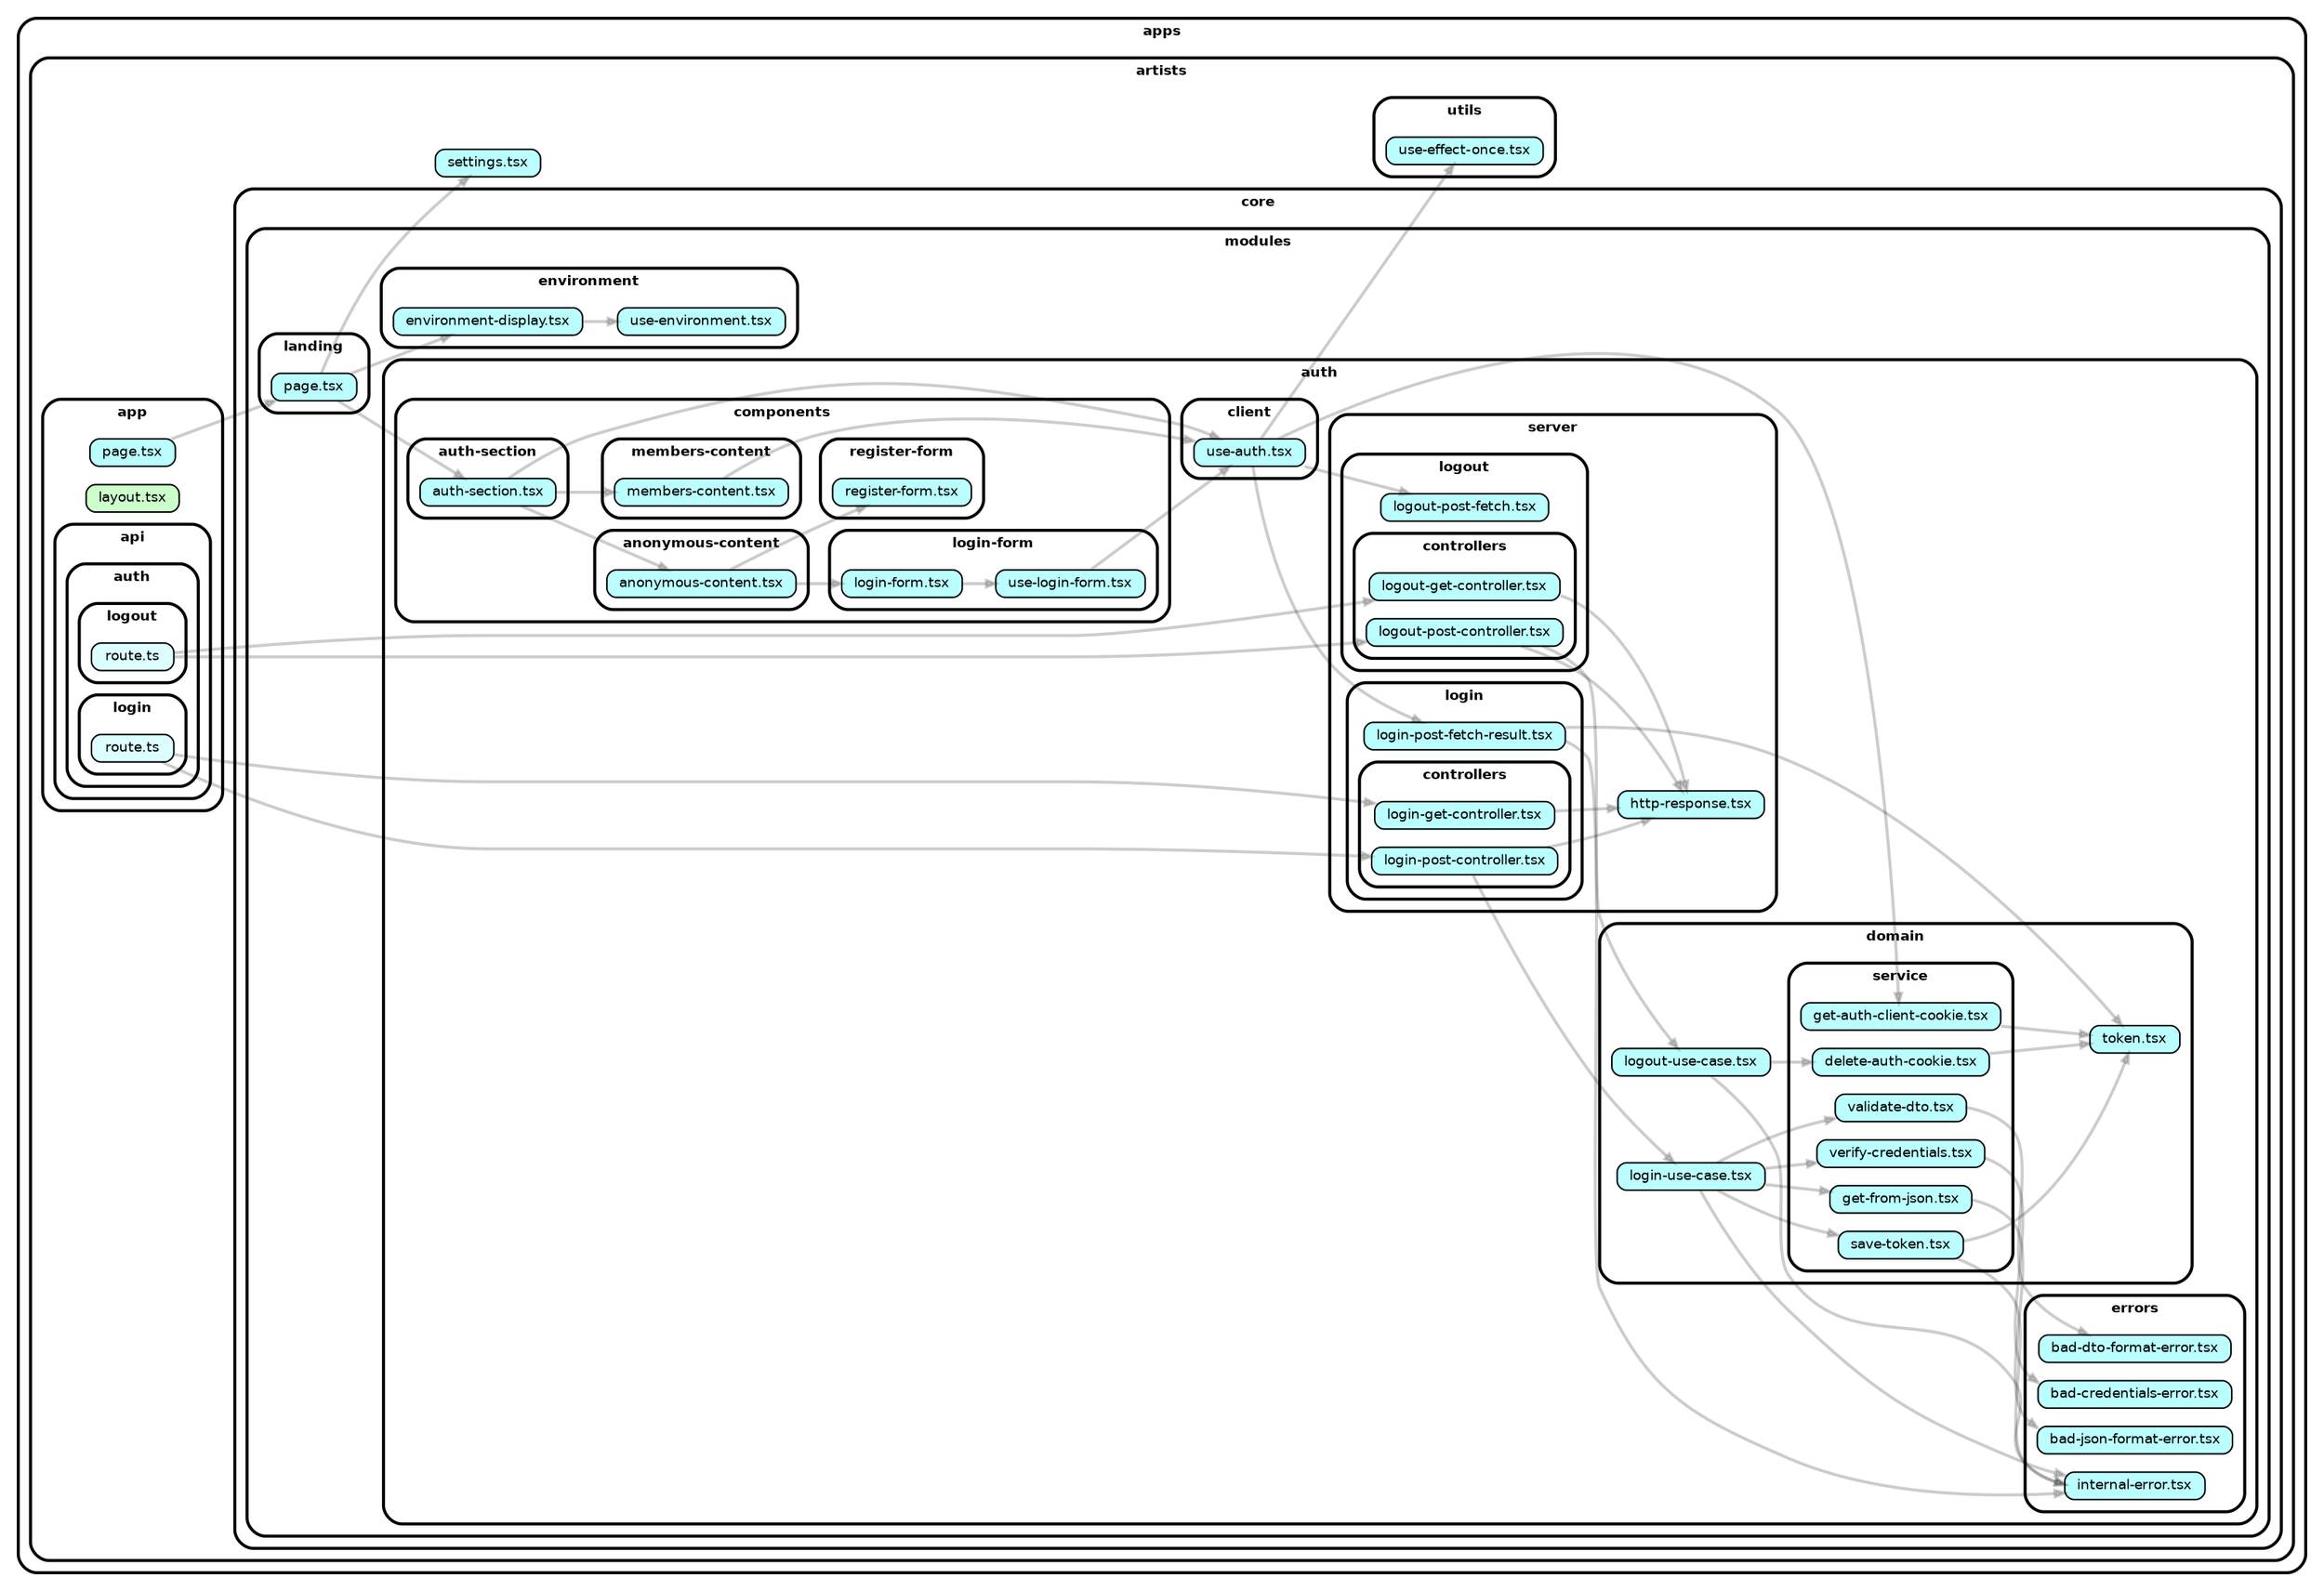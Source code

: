 strict digraph "dependency-cruiser output"{
    rankdir="LR" splines="true" overlap="false" nodesep="0.16" ranksep="0.18" fontname="Helvetica-bold" fontsize="9" style="rounded,bold,filled" fillcolor="#ffffff" compound="true"
    node [shape="box" style="rounded, filled" height="0.2" color="black" fillcolor="#ffffcc" fontcolor="black" fontname="Helvetica" fontsize="9"]
    edge [arrowhead="normal" arrowsize="0.6" penwidth="2.0" color="#00000033" fontname="Helvetica" fontsize="9"]

    subgraph "cluster_apps" {label="apps" subgraph "cluster_apps/artists" {label="artists" subgraph "cluster_apps/artists/app" {label="app" subgraph "cluster_apps/artists/app/api" {label="api" subgraph "cluster_apps/artists/app/api/auth" {label="auth" subgraph "cluster_apps/artists/app/api/auth/login" {label="login" "apps/artists/app/api/auth/login/route.ts" [label=<route.ts> tooltip="route.ts" URL="apps/artists/app/api/auth/login/route.ts" fillcolor="#ddfeff"] } } } } } }
    "apps/artists/app/api/auth/login/route.ts" -> "apps/artists/core/modules/auth/server/login/controllers/login-get-controller.tsx"
    "apps/artists/app/api/auth/login/route.ts" -> "apps/artists/core/modules/auth/server/login/controllers/login-post-controller.tsx"
    subgraph "cluster_apps" {label="apps" subgraph "cluster_apps/artists" {label="artists" subgraph "cluster_apps/artists/app" {label="app" subgraph "cluster_apps/artists/app/api" {label="api" subgraph "cluster_apps/artists/app/api/auth" {label="auth" subgraph "cluster_apps/artists/app/api/auth/logout" {label="logout" "apps/artists/app/api/auth/logout/route.ts" [label=<route.ts> tooltip="route.ts" URL="apps/artists/app/api/auth/logout/route.ts" fillcolor="#ddfeff"] } } } } } }
    "apps/artists/app/api/auth/logout/route.ts" -> "apps/artists/core/modules/auth/server/logout/controllers/logout-get-controller.tsx"
    "apps/artists/app/api/auth/logout/route.ts" -> "apps/artists/core/modules/auth/server/logout/controllers/logout-post-controller.tsx"
    subgraph "cluster_apps" {label="apps" subgraph "cluster_apps/artists" {label="artists" subgraph "cluster_apps/artists/app" {label="app" "apps/artists/app/layout.tsx" [label=<layout.tsx> tooltip="layout.tsx" URL="apps/artists/app/layout.tsx" fillcolor="#ccffcc"] } } }
    subgraph "cluster_apps" {label="apps" subgraph "cluster_apps/artists" {label="artists" subgraph "cluster_apps/artists/app" {label="app" "apps/artists/app/page.tsx" [label=<page.tsx> tooltip="page.tsx" URL="apps/artists/app/page.tsx" fillcolor="#bbfeff"] } } }
    "apps/artists/app/page.tsx" -> "apps/artists/core/modules/landing/page.tsx"
    subgraph "cluster_apps" {label="apps" subgraph "cluster_apps/artists" {label="artists" subgraph "cluster_apps/artists/core" {label="core" subgraph "cluster_apps/artists/core/modules" {label="modules" subgraph "cluster_apps/artists/core/modules/auth" {label="auth" subgraph "cluster_apps/artists/core/modules/auth/client" {label="client" "apps/artists/core/modules/auth/client/use-auth.tsx" [label=<use-auth.tsx> tooltip="use-auth.tsx" URL="apps/artists/core/modules/auth/client/use-auth.tsx" fillcolor="#bbfeff"] } } } } } }
    "apps/artists/core/modules/auth/client/use-auth.tsx" -> "apps/artists/utils/use-effect-once.tsx"
    "apps/artists/core/modules/auth/client/use-auth.tsx" -> "apps/artists/core/modules/auth/domain/service/get-auth-client-cookie.tsx"
    "apps/artists/core/modules/auth/client/use-auth.tsx" -> "apps/artists/core/modules/auth/server/login/login-post-fetch-result.tsx"
    "apps/artists/core/modules/auth/client/use-auth.tsx" -> "apps/artists/core/modules/auth/server/logout/logout-post-fetch.tsx"
    subgraph "cluster_apps" {label="apps" subgraph "cluster_apps/artists" {label="artists" subgraph "cluster_apps/artists/core" {label="core" subgraph "cluster_apps/artists/core/modules" {label="modules" subgraph "cluster_apps/artists/core/modules/auth" {label="auth" subgraph "cluster_apps/artists/core/modules/auth/components" {label="components" subgraph "cluster_apps/artists/core/modules/auth/components/anonymous-content" {label="anonymous-content" "apps/artists/core/modules/auth/components/anonymous-content/anonymous-content.tsx" [label=<anonymous-content.tsx> tooltip="anonymous-content.tsx" URL="apps/artists/core/modules/auth/components/anonymous-content/anonymous-content.tsx" fillcolor="#bbfeff"] } } } } } } }
    "apps/artists/core/modules/auth/components/anonymous-content/anonymous-content.tsx" -> "apps/artists/core/modules/auth/components/login-form/login-form.tsx"
    "apps/artists/core/modules/auth/components/anonymous-content/anonymous-content.tsx" -> "apps/artists/core/modules/auth/components/register-form/register-form.tsx"
    subgraph "cluster_apps" {label="apps" subgraph "cluster_apps/artists" {label="artists" subgraph "cluster_apps/artists/core" {label="core" subgraph "cluster_apps/artists/core/modules" {label="modules" subgraph "cluster_apps/artists/core/modules/auth" {label="auth" subgraph "cluster_apps/artists/core/modules/auth/components" {label="components" subgraph "cluster_apps/artists/core/modules/auth/components/auth-section" {label="auth-section" "apps/artists/core/modules/auth/components/auth-section/auth-section.tsx" [label=<auth-section.tsx> tooltip="auth-section.tsx" URL="apps/artists/core/modules/auth/components/auth-section/auth-section.tsx" fillcolor="#bbfeff"] } } } } } } }
    "apps/artists/core/modules/auth/components/auth-section/auth-section.tsx" -> "apps/artists/core/modules/auth/client/use-auth.tsx"
    "apps/artists/core/modules/auth/components/auth-section/auth-section.tsx" -> "apps/artists/core/modules/auth/components/anonymous-content/anonymous-content.tsx"
    "apps/artists/core/modules/auth/components/auth-section/auth-section.tsx" -> "apps/artists/core/modules/auth/components/members-content/members-content.tsx"
    subgraph "cluster_apps" {label="apps" subgraph "cluster_apps/artists" {label="artists" subgraph "cluster_apps/artists/core" {label="core" subgraph "cluster_apps/artists/core/modules" {label="modules" subgraph "cluster_apps/artists/core/modules/auth" {label="auth" subgraph "cluster_apps/artists/core/modules/auth/components" {label="components" subgraph "cluster_apps/artists/core/modules/auth/components/login-form" {label="login-form" "apps/artists/core/modules/auth/components/login-form/login-form.tsx" [label=<login-form.tsx> tooltip="login-form.tsx" URL="apps/artists/core/modules/auth/components/login-form/login-form.tsx" fillcolor="#bbfeff"] } } } } } } }
    "apps/artists/core/modules/auth/components/login-form/login-form.tsx" -> "apps/artists/core/modules/auth/components/login-form/use-login-form.tsx"
    subgraph "cluster_apps" {label="apps" subgraph "cluster_apps/artists" {label="artists" subgraph "cluster_apps/artists/core" {label="core" subgraph "cluster_apps/artists/core/modules" {label="modules" subgraph "cluster_apps/artists/core/modules/auth" {label="auth" subgraph "cluster_apps/artists/core/modules/auth/components" {label="components" subgraph "cluster_apps/artists/core/modules/auth/components/login-form" {label="login-form" "apps/artists/core/modules/auth/components/login-form/use-login-form.tsx" [label=<use-login-form.tsx> tooltip="use-login-form.tsx" URL="apps/artists/core/modules/auth/components/login-form/use-login-form.tsx" fillcolor="#bbfeff"] } } } } } } }
    "apps/artists/core/modules/auth/components/login-form/use-login-form.tsx" -> "apps/artists/core/modules/auth/client/use-auth.tsx"
    subgraph "cluster_apps" {label="apps" subgraph "cluster_apps/artists" {label="artists" subgraph "cluster_apps/artists/core" {label="core" subgraph "cluster_apps/artists/core/modules" {label="modules" subgraph "cluster_apps/artists/core/modules/auth" {label="auth" subgraph "cluster_apps/artists/core/modules/auth/components" {label="components" subgraph "cluster_apps/artists/core/modules/auth/components/members-content" {label="members-content" "apps/artists/core/modules/auth/components/members-content/members-content.tsx" [label=<members-content.tsx> tooltip="members-content.tsx" URL="apps/artists/core/modules/auth/components/members-content/members-content.tsx" fillcolor="#bbfeff"] } } } } } } }
    "apps/artists/core/modules/auth/components/members-content/members-content.tsx" -> "apps/artists/core/modules/auth/client/use-auth.tsx"
    subgraph "cluster_apps" {label="apps" subgraph "cluster_apps/artists" {label="artists" subgraph "cluster_apps/artists/core" {label="core" subgraph "cluster_apps/artists/core/modules" {label="modules" subgraph "cluster_apps/artists/core/modules/auth" {label="auth" subgraph "cluster_apps/artists/core/modules/auth/components" {label="components" subgraph "cluster_apps/artists/core/modules/auth/components/register-form" {label="register-form" "apps/artists/core/modules/auth/components/register-form/register-form.tsx" [label=<register-form.tsx> tooltip="register-form.tsx" URL="apps/artists/core/modules/auth/components/register-form/register-form.tsx" fillcolor="#bbfeff"] } } } } } } }
    subgraph "cluster_apps" {label="apps" subgraph "cluster_apps/artists" {label="artists" subgraph "cluster_apps/artists/core" {label="core" subgraph "cluster_apps/artists/core/modules" {label="modules" subgraph "cluster_apps/artists/core/modules/auth" {label="auth" subgraph "cluster_apps/artists/core/modules/auth/domain" {label="domain" "apps/artists/core/modules/auth/domain/login-use-case.tsx" [label=<login-use-case.tsx> tooltip="login-use-case.tsx" URL="apps/artists/core/modules/auth/domain/login-use-case.tsx" fillcolor="#bbfeff"] } } } } } }
    "apps/artists/core/modules/auth/domain/login-use-case.tsx" -> "apps/artists/core/modules/auth/errors/internal-error.tsx"
    "apps/artists/core/modules/auth/domain/login-use-case.tsx" -> "apps/artists/core/modules/auth/domain/service/get-from-json.tsx"
    "apps/artists/core/modules/auth/domain/login-use-case.tsx" -> "apps/artists/core/modules/auth/domain/service/save-token.tsx"
    "apps/artists/core/modules/auth/domain/login-use-case.tsx" -> "apps/artists/core/modules/auth/domain/service/validate-dto.tsx"
    "apps/artists/core/modules/auth/domain/login-use-case.tsx" -> "apps/artists/core/modules/auth/domain/service/verify-credentials.tsx"
    subgraph "cluster_apps" {label="apps" subgraph "cluster_apps/artists" {label="artists" subgraph "cluster_apps/artists/core" {label="core" subgraph "cluster_apps/artists/core/modules" {label="modules" subgraph "cluster_apps/artists/core/modules/auth" {label="auth" subgraph "cluster_apps/artists/core/modules/auth/domain" {label="domain" "apps/artists/core/modules/auth/domain/logout-use-case.tsx" [label=<logout-use-case.tsx> tooltip="logout-use-case.tsx" URL="apps/artists/core/modules/auth/domain/logout-use-case.tsx" fillcolor="#bbfeff"] } } } } } }
    "apps/artists/core/modules/auth/domain/logout-use-case.tsx" -> "apps/artists/core/modules/auth/errors/internal-error.tsx"
    "apps/artists/core/modules/auth/domain/logout-use-case.tsx" -> "apps/artists/core/modules/auth/domain/service/delete-auth-cookie.tsx"
    subgraph "cluster_apps" {label="apps" subgraph "cluster_apps/artists" {label="artists" subgraph "cluster_apps/artists/core" {label="core" subgraph "cluster_apps/artists/core/modules" {label="modules" subgraph "cluster_apps/artists/core/modules/auth" {label="auth" subgraph "cluster_apps/artists/core/modules/auth/domain" {label="domain" subgraph "cluster_apps/artists/core/modules/auth/domain/service" {label="service" "apps/artists/core/modules/auth/domain/service/delete-auth-cookie.tsx" [label=<delete-auth-cookie.tsx> tooltip="delete-auth-cookie.tsx" URL="apps/artists/core/modules/auth/domain/service/delete-auth-cookie.tsx" fillcolor="#bbfeff"] } } } } } } }
    "apps/artists/core/modules/auth/domain/service/delete-auth-cookie.tsx" -> "apps/artists/core/modules/auth/domain/token.tsx"
    subgraph "cluster_apps" {label="apps" subgraph "cluster_apps/artists" {label="artists" subgraph "cluster_apps/artists/core" {label="core" subgraph "cluster_apps/artists/core/modules" {label="modules" subgraph "cluster_apps/artists/core/modules/auth" {label="auth" subgraph "cluster_apps/artists/core/modules/auth/domain" {label="domain" subgraph "cluster_apps/artists/core/modules/auth/domain/service" {label="service" "apps/artists/core/modules/auth/domain/service/get-auth-client-cookie.tsx" [label=<get-auth-client-cookie.tsx> tooltip="get-auth-client-cookie.tsx" URL="apps/artists/core/modules/auth/domain/service/get-auth-client-cookie.tsx" fillcolor="#bbfeff"] } } } } } } }
    "apps/artists/core/modules/auth/domain/service/get-auth-client-cookie.tsx" -> "apps/artists/core/modules/auth/domain/token.tsx"
    subgraph "cluster_apps" {label="apps" subgraph "cluster_apps/artists" {label="artists" subgraph "cluster_apps/artists/core" {label="core" subgraph "cluster_apps/artists/core/modules" {label="modules" subgraph "cluster_apps/artists/core/modules/auth" {label="auth" subgraph "cluster_apps/artists/core/modules/auth/domain" {label="domain" subgraph "cluster_apps/artists/core/modules/auth/domain/service" {label="service" "apps/artists/core/modules/auth/domain/service/get-from-json.tsx" [label=<get-from-json.tsx> tooltip="get-from-json.tsx" URL="apps/artists/core/modules/auth/domain/service/get-from-json.tsx" fillcolor="#bbfeff"] } } } } } } }
    "apps/artists/core/modules/auth/domain/service/get-from-json.tsx" -> "apps/artists/core/modules/auth/errors/bad-json-format-error.tsx"
    subgraph "cluster_apps" {label="apps" subgraph "cluster_apps/artists" {label="artists" subgraph "cluster_apps/artists/core" {label="core" subgraph "cluster_apps/artists/core/modules" {label="modules" subgraph "cluster_apps/artists/core/modules/auth" {label="auth" subgraph "cluster_apps/artists/core/modules/auth/domain" {label="domain" subgraph "cluster_apps/artists/core/modules/auth/domain/service" {label="service" "apps/artists/core/modules/auth/domain/service/save-token.tsx" [label=<save-token.tsx> tooltip="save-token.tsx" URL="apps/artists/core/modules/auth/domain/service/save-token.tsx" fillcolor="#bbfeff"] } } } } } } }
    "apps/artists/core/modules/auth/domain/service/save-token.tsx" -> "apps/artists/core/modules/auth/errors/internal-error.tsx"
    "apps/artists/core/modules/auth/domain/service/save-token.tsx" -> "apps/artists/core/modules/auth/domain/token.tsx"
    subgraph "cluster_apps" {label="apps" subgraph "cluster_apps/artists" {label="artists" subgraph "cluster_apps/artists/core" {label="core" subgraph "cluster_apps/artists/core/modules" {label="modules" subgraph "cluster_apps/artists/core/modules/auth" {label="auth" subgraph "cluster_apps/artists/core/modules/auth/domain" {label="domain" subgraph "cluster_apps/artists/core/modules/auth/domain/service" {label="service" "apps/artists/core/modules/auth/domain/service/validate-dto.tsx" [label=<validate-dto.tsx> tooltip="validate-dto.tsx" URL="apps/artists/core/modules/auth/domain/service/validate-dto.tsx" fillcolor="#bbfeff"] } } } } } } }
    "apps/artists/core/modules/auth/domain/service/validate-dto.tsx" -> "apps/artists/core/modules/auth/errors/bad-dto-format-error.tsx"
    subgraph "cluster_apps" {label="apps" subgraph "cluster_apps/artists" {label="artists" subgraph "cluster_apps/artists/core" {label="core" subgraph "cluster_apps/artists/core/modules" {label="modules" subgraph "cluster_apps/artists/core/modules/auth" {label="auth" subgraph "cluster_apps/artists/core/modules/auth/domain" {label="domain" subgraph "cluster_apps/artists/core/modules/auth/domain/service" {label="service" "apps/artists/core/modules/auth/domain/service/verify-credentials.tsx" [label=<verify-credentials.tsx> tooltip="verify-credentials.tsx" URL="apps/artists/core/modules/auth/domain/service/verify-credentials.tsx" fillcolor="#bbfeff"] } } } } } } }
    "apps/artists/core/modules/auth/domain/service/verify-credentials.tsx" -> "apps/artists/core/modules/auth/errors/bad-credentials-error.tsx"
    subgraph "cluster_apps" {label="apps" subgraph "cluster_apps/artists" {label="artists" subgraph "cluster_apps/artists/core" {label="core" subgraph "cluster_apps/artists/core/modules" {label="modules" subgraph "cluster_apps/artists/core/modules/auth" {label="auth" subgraph "cluster_apps/artists/core/modules/auth/domain" {label="domain" "apps/artists/core/modules/auth/domain/token.tsx" [label=<token.tsx> tooltip="token.tsx" URL="apps/artists/core/modules/auth/domain/token.tsx" fillcolor="#bbfeff"] } } } } } }
    subgraph "cluster_apps" {label="apps" subgraph "cluster_apps/artists" {label="artists" subgraph "cluster_apps/artists/core" {label="core" subgraph "cluster_apps/artists/core/modules" {label="modules" subgraph "cluster_apps/artists/core/modules/auth" {label="auth" subgraph "cluster_apps/artists/core/modules/auth/errors" {label="errors" "apps/artists/core/modules/auth/errors/bad-credentials-error.tsx" [label=<bad-credentials-error.tsx> tooltip="bad-credentials-error.tsx" URL="apps/artists/core/modules/auth/errors/bad-credentials-error.tsx" fillcolor="#bbfeff"] } } } } } }
    subgraph "cluster_apps" {label="apps" subgraph "cluster_apps/artists" {label="artists" subgraph "cluster_apps/artists/core" {label="core" subgraph "cluster_apps/artists/core/modules" {label="modules" subgraph "cluster_apps/artists/core/modules/auth" {label="auth" subgraph "cluster_apps/artists/core/modules/auth/errors" {label="errors" "apps/artists/core/modules/auth/errors/bad-dto-format-error.tsx" [label=<bad-dto-format-error.tsx> tooltip="bad-dto-format-error.tsx" URL="apps/artists/core/modules/auth/errors/bad-dto-format-error.tsx" fillcolor="#bbfeff"] } } } } } }
    subgraph "cluster_apps" {label="apps" subgraph "cluster_apps/artists" {label="artists" subgraph "cluster_apps/artists/core" {label="core" subgraph "cluster_apps/artists/core/modules" {label="modules" subgraph "cluster_apps/artists/core/modules/auth" {label="auth" subgraph "cluster_apps/artists/core/modules/auth/errors" {label="errors" "apps/artists/core/modules/auth/errors/bad-json-format-error.tsx" [label=<bad-json-format-error.tsx> tooltip="bad-json-format-error.tsx" URL="apps/artists/core/modules/auth/errors/bad-json-format-error.tsx" fillcolor="#bbfeff"] } } } } } }
    subgraph "cluster_apps" {label="apps" subgraph "cluster_apps/artists" {label="artists" subgraph "cluster_apps/artists/core" {label="core" subgraph "cluster_apps/artists/core/modules" {label="modules" subgraph "cluster_apps/artists/core/modules/auth" {label="auth" subgraph "cluster_apps/artists/core/modules/auth/errors" {label="errors" "apps/artists/core/modules/auth/errors/internal-error.tsx" [label=<internal-error.tsx> tooltip="internal-error.tsx" URL="apps/artists/core/modules/auth/errors/internal-error.tsx" fillcolor="#bbfeff"] } } } } } }
    subgraph "cluster_apps" {label="apps" subgraph "cluster_apps/artists" {label="artists" subgraph "cluster_apps/artists/core" {label="core" subgraph "cluster_apps/artists/core/modules" {label="modules" subgraph "cluster_apps/artists/core/modules/auth" {label="auth" subgraph "cluster_apps/artists/core/modules/auth/server" {label="server" "apps/artists/core/modules/auth/server/http-response.tsx" [label=<http-response.tsx> tooltip="http-response.tsx" URL="apps/artists/core/modules/auth/server/http-response.tsx" fillcolor="#bbfeff"] } } } } } }
    subgraph "cluster_apps" {label="apps" subgraph "cluster_apps/artists" {label="artists" subgraph "cluster_apps/artists/core" {label="core" subgraph "cluster_apps/artists/core/modules" {label="modules" subgraph "cluster_apps/artists/core/modules/auth" {label="auth" subgraph "cluster_apps/artists/core/modules/auth/server" {label="server" subgraph "cluster_apps/artists/core/modules/auth/server/login" {label="login" subgraph "cluster_apps/artists/core/modules/auth/server/login/controllers" {label="controllers" "apps/artists/core/modules/auth/server/login/controllers/login-get-controller.tsx" [label=<login-get-controller.tsx> tooltip="login-get-controller.tsx" URL="apps/artists/core/modules/auth/server/login/controllers/login-get-controller.tsx" fillcolor="#bbfeff"] } } } } } } } }
    "apps/artists/core/modules/auth/server/login/controllers/login-get-controller.tsx" -> "apps/artists/core/modules/auth/server/http-response.tsx"
    subgraph "cluster_apps" {label="apps" subgraph "cluster_apps/artists" {label="artists" subgraph "cluster_apps/artists/core" {label="core" subgraph "cluster_apps/artists/core/modules" {label="modules" subgraph "cluster_apps/artists/core/modules/auth" {label="auth" subgraph "cluster_apps/artists/core/modules/auth/server" {label="server" subgraph "cluster_apps/artists/core/modules/auth/server/login" {label="login" subgraph "cluster_apps/artists/core/modules/auth/server/login/controllers" {label="controllers" "apps/artists/core/modules/auth/server/login/controllers/login-post-controller.tsx" [label=<login-post-controller.tsx> tooltip="login-post-controller.tsx" URL="apps/artists/core/modules/auth/server/login/controllers/login-post-controller.tsx" fillcolor="#bbfeff"] } } } } } } } }
    "apps/artists/core/modules/auth/server/login/controllers/login-post-controller.tsx" -> "apps/artists/core/modules/auth/domain/login-use-case.tsx"
    "apps/artists/core/modules/auth/server/login/controllers/login-post-controller.tsx" -> "apps/artists/core/modules/auth/server/http-response.tsx"
    subgraph "cluster_apps" {label="apps" subgraph "cluster_apps/artists" {label="artists" subgraph "cluster_apps/artists/core" {label="core" subgraph "cluster_apps/artists/core/modules" {label="modules" subgraph "cluster_apps/artists/core/modules/auth" {label="auth" subgraph "cluster_apps/artists/core/modules/auth/server" {label="server" subgraph "cluster_apps/artists/core/modules/auth/server/login" {label="login" "apps/artists/core/modules/auth/server/login/login-post-fetch-result.tsx" [label=<login-post-fetch-result.tsx> tooltip="login-post-fetch-result.tsx" URL="apps/artists/core/modules/auth/server/login/login-post-fetch-result.tsx" fillcolor="#bbfeff"] } } } } } } }
    "apps/artists/core/modules/auth/server/login/login-post-fetch-result.tsx" -> "apps/artists/core/modules/auth/domain/token.tsx"
    "apps/artists/core/modules/auth/server/login/login-post-fetch-result.tsx" -> "apps/artists/core/modules/auth/errors/internal-error.tsx"
    subgraph "cluster_apps" {label="apps" subgraph "cluster_apps/artists" {label="artists" subgraph "cluster_apps/artists/core" {label="core" subgraph "cluster_apps/artists/core/modules" {label="modules" subgraph "cluster_apps/artists/core/modules/auth" {label="auth" subgraph "cluster_apps/artists/core/modules/auth/server" {label="server" subgraph "cluster_apps/artists/core/modules/auth/server/logout" {label="logout" subgraph "cluster_apps/artists/core/modules/auth/server/logout/controllers" {label="controllers" "apps/artists/core/modules/auth/server/logout/controllers/logout-get-controller.tsx" [label=<logout-get-controller.tsx> tooltip="logout-get-controller.tsx" URL="apps/artists/core/modules/auth/server/logout/controllers/logout-get-controller.tsx" fillcolor="#bbfeff"] } } } } } } } }
    "apps/artists/core/modules/auth/server/logout/controllers/logout-get-controller.tsx" -> "apps/artists/core/modules/auth/server/http-response.tsx"
    subgraph "cluster_apps" {label="apps" subgraph "cluster_apps/artists" {label="artists" subgraph "cluster_apps/artists/core" {label="core" subgraph "cluster_apps/artists/core/modules" {label="modules" subgraph "cluster_apps/artists/core/modules/auth" {label="auth" subgraph "cluster_apps/artists/core/modules/auth/server" {label="server" subgraph "cluster_apps/artists/core/modules/auth/server/logout" {label="logout" subgraph "cluster_apps/artists/core/modules/auth/server/logout/controllers" {label="controllers" "apps/artists/core/modules/auth/server/logout/controllers/logout-post-controller.tsx" [label=<logout-post-controller.tsx> tooltip="logout-post-controller.tsx" URL="apps/artists/core/modules/auth/server/logout/controllers/logout-post-controller.tsx" fillcolor="#bbfeff"] } } } } } } } }
    "apps/artists/core/modules/auth/server/logout/controllers/logout-post-controller.tsx" -> "apps/artists/core/modules/auth/domain/logout-use-case.tsx"
    "apps/artists/core/modules/auth/server/logout/controllers/logout-post-controller.tsx" -> "apps/artists/core/modules/auth/server/http-response.tsx"
    subgraph "cluster_apps" {label="apps" subgraph "cluster_apps/artists" {label="artists" subgraph "cluster_apps/artists/core" {label="core" subgraph "cluster_apps/artists/core/modules" {label="modules" subgraph "cluster_apps/artists/core/modules/auth" {label="auth" subgraph "cluster_apps/artists/core/modules/auth/server" {label="server" subgraph "cluster_apps/artists/core/modules/auth/server/logout" {label="logout" "apps/artists/core/modules/auth/server/logout/logout-post-fetch.tsx" [label=<logout-post-fetch.tsx> tooltip="logout-post-fetch.tsx" URL="apps/artists/core/modules/auth/server/logout/logout-post-fetch.tsx" fillcolor="#bbfeff"] } } } } } } }
    subgraph "cluster_apps" {label="apps" subgraph "cluster_apps/artists" {label="artists" subgraph "cluster_apps/artists/core" {label="core" subgraph "cluster_apps/artists/core/modules" {label="modules" subgraph "cluster_apps/artists/core/modules/environment" {label="environment" "apps/artists/core/modules/environment/environment-display.tsx" [label=<environment-display.tsx> tooltip="environment-display.tsx" URL="apps/artists/core/modules/environment/environment-display.tsx" fillcolor="#bbfeff"] } } } } }
    "apps/artists/core/modules/environment/environment-display.tsx" -> "apps/artists/core/modules/environment/use-environment.tsx"
    subgraph "cluster_apps" {label="apps" subgraph "cluster_apps/artists" {label="artists" subgraph "cluster_apps/artists/core" {label="core" subgraph "cluster_apps/artists/core/modules" {label="modules" subgraph "cluster_apps/artists/core/modules/environment" {label="environment" "apps/artists/core/modules/environment/use-environment.tsx" [label=<use-environment.tsx> tooltip="use-environment.tsx" URL="apps/artists/core/modules/environment/use-environment.tsx" fillcolor="#bbfeff"] } } } } }
    subgraph "cluster_apps" {label="apps" subgraph "cluster_apps/artists" {label="artists" subgraph "cluster_apps/artists/core" {label="core" subgraph "cluster_apps/artists/core/modules" {label="modules" subgraph "cluster_apps/artists/core/modules/landing" {label="landing" "apps/artists/core/modules/landing/page.tsx" [label=<page.tsx> tooltip="page.tsx" URL="apps/artists/core/modules/landing/page.tsx" fillcolor="#bbfeff"] } } } } }
    "apps/artists/core/modules/landing/page.tsx" -> "apps/artists/settings.tsx"
    "apps/artists/core/modules/landing/page.tsx" -> "apps/artists/core/modules/auth/components/auth-section/auth-section.tsx"
    "apps/artists/core/modules/landing/page.tsx" -> "apps/artists/core/modules/environment/environment-display.tsx"
    subgraph "cluster_apps" {label="apps" subgraph "cluster_apps/artists" {label="artists" "apps/artists/settings.tsx" [label=<settings.tsx> tooltip="settings.tsx" URL="apps/artists/settings.tsx" fillcolor="#bbfeff"] } }
    subgraph "cluster_apps" {label="apps" subgraph "cluster_apps/artists" {label="artists" subgraph "cluster_apps/artists/utils" {label="utils" "apps/artists/utils/use-effect-once.tsx" [label=<use-effect-once.tsx> tooltip="use-effect-once.tsx" URL="apps/artists/utils/use-effect-once.tsx" fillcolor="#bbfeff"] } } }
}
